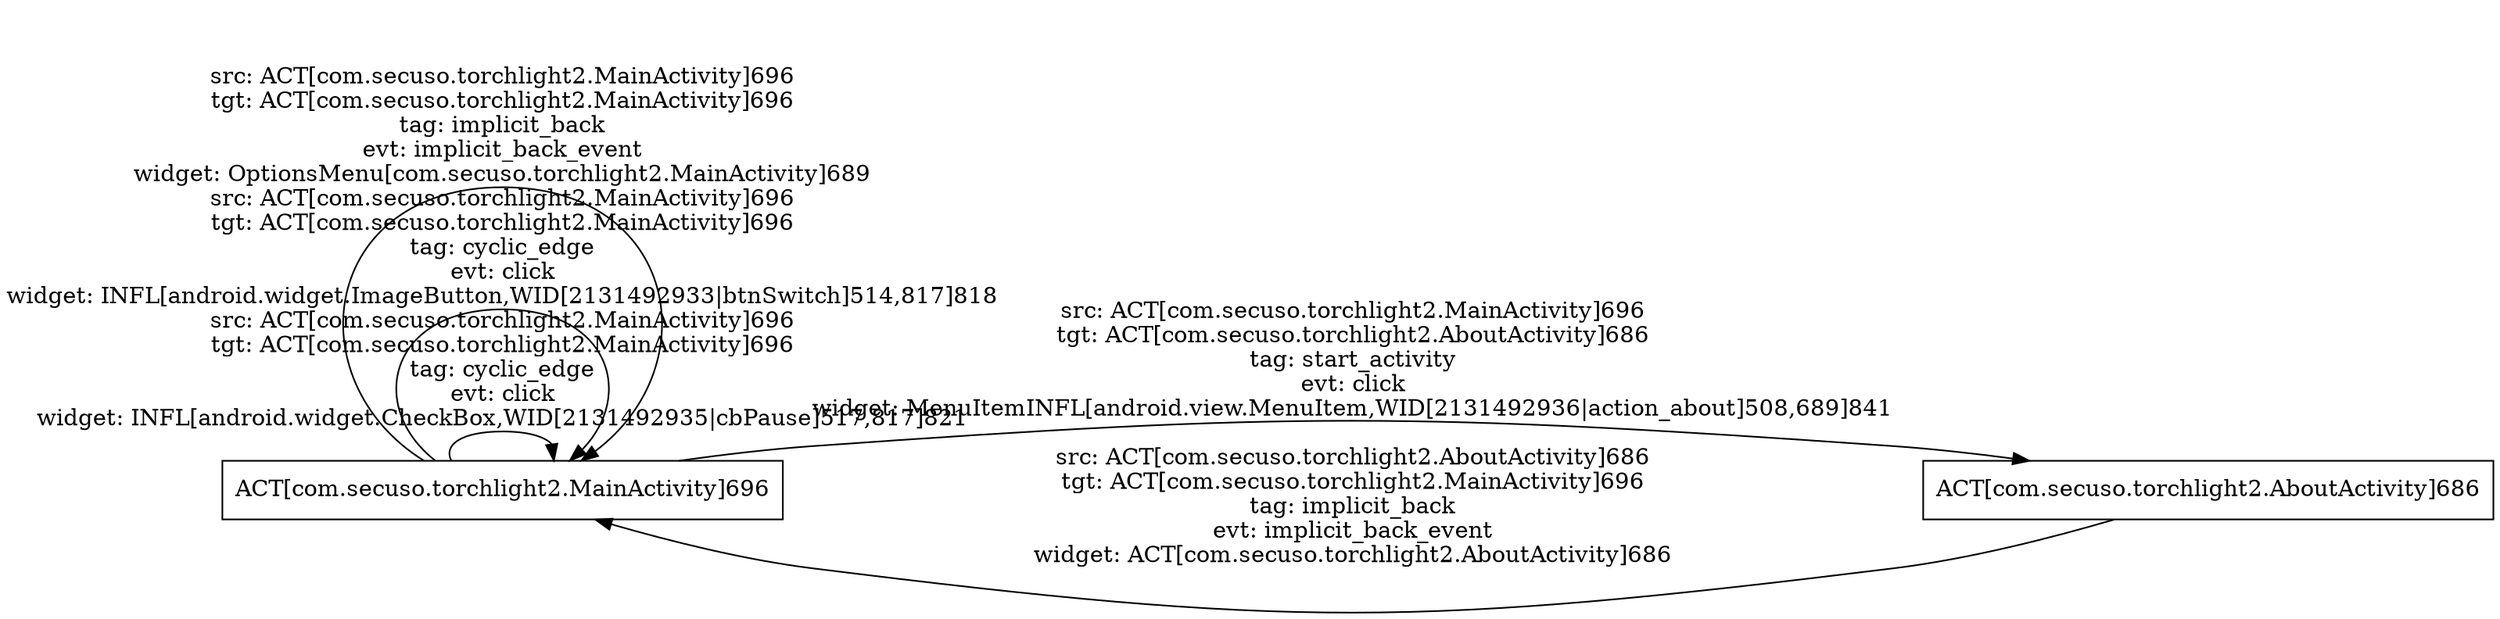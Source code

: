 digraph G {
 rankdir=LR;
 node[shape=box];
 n2 [label="ACT[com.secuso.torchlight2.MainActivity]696"];
 n1 [label="ACT[com.secuso.torchlight2.AboutActivity]686"];
 n2 -> n2 [label="src: ACT[com.secuso.torchlight2.MainActivity]696\ntgt: ACT[com.secuso.torchlight2.MainActivity]696\ntag: cyclic_edge\nevt: click\nwidget: INFL[android.widget.CheckBox,WID[2131492935|cbPause]517,817]821\n"];
 n2 -> n2 [label="src: ACT[com.secuso.torchlight2.MainActivity]696\ntgt: ACT[com.secuso.torchlight2.MainActivity]696\ntag: cyclic_edge\nevt: click\nwidget: INFL[android.widget.ImageButton,WID[2131492933|btnSwitch]514,817]818\n"];
 n1 -> n2 [label="src: ACT[com.secuso.torchlight2.AboutActivity]686\ntgt: ACT[com.secuso.torchlight2.MainActivity]696\ntag: implicit_back\nevt: implicit_back_event\nwidget: ACT[com.secuso.torchlight2.AboutActivity]686\n"];
 n2 -> n2 [label="src: ACT[com.secuso.torchlight2.MainActivity]696\ntgt: ACT[com.secuso.torchlight2.MainActivity]696\ntag: implicit_back\nevt: implicit_back_event\nwidget: OptionsMenu[com.secuso.torchlight2.MainActivity]689\n"];
 n2 -> n1 [label="src: ACT[com.secuso.torchlight2.MainActivity]696\ntgt: ACT[com.secuso.torchlight2.AboutActivity]686\ntag: start_activity\nevt: click\nwidget: MenuItemINFL[android.view.MenuItem,WID[2131492936|action_about]508,689]841\n"];
}